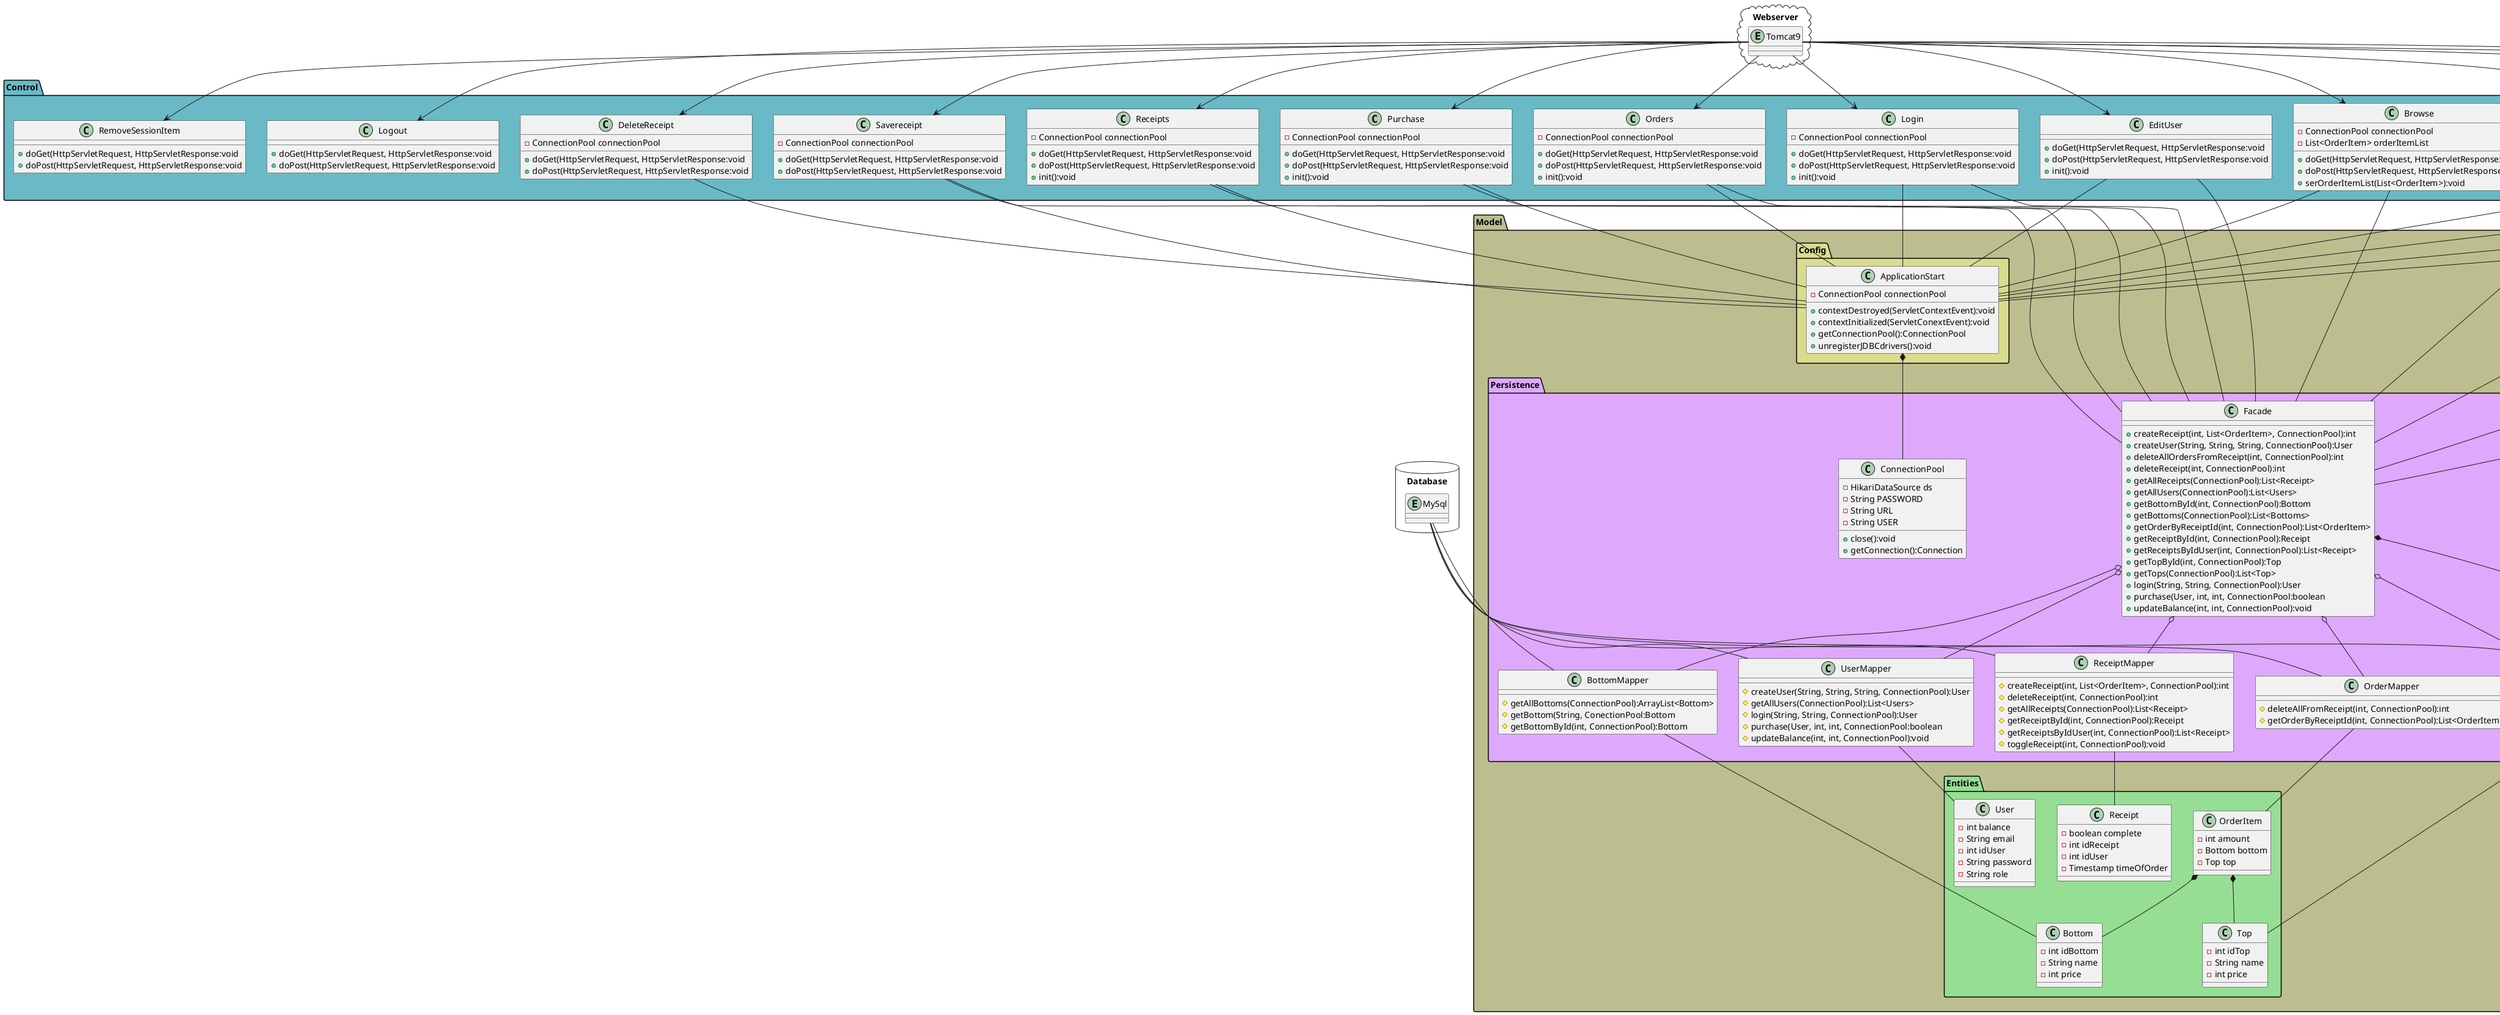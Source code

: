 @startuml
'https://plantumautonumber

package "Control" #69bac6
{
     class Additem
     {
        +doGet(HttpServletRequest, HttpServletResponse:void
        +doPost(HttpServletRequest, HttpServletResponse:void
        - ConnectionPool connectionPool
     }
      class AdminPanel
      {
        +doGet(HttpServletRequest, HttpServletResponse:void
        +doPost(HttpServletRequest, HttpServletResponse:void
        +init():void
        - ConnectionPool connectionPool
      }
      class Browse
      {
        +doGet(HttpServletRequest, HttpServletResponse:void
        +doPost(HttpServletRequest, HttpServletResponse:void
        +serOrderItemList(List<OrderItem>):void
         - ConnectionPool connectionPool
         - List<OrderItem> orderItemList
      }
      class DeleteReceipt
      {
        +doGet(HttpServletRequest, HttpServletResponse:void
        +doPost(HttpServletRequest, HttpServletResponse:void
        - ConnectionPool connectionPool
      }

      class EditUser
      {
        +doGet(HttpServletRequest, HttpServletResponse:void
        +doPost(HttpServletRequest, HttpServletResponse:void
        +init():void

      }
      class Login
      {
        +doGet(HttpServletRequest, HttpServletResponse:void
        +doPost(HttpServletRequest, HttpServletResponse:void
        +init():void
        - ConnectionPool connectionPool
      }
      class Logout
      {
        +doGet(HttpServletRequest, HttpServletResponse:void
        +doPost(HttpServletRequest, HttpServletResponse:void
      }
      class Orders
      {
        +doGet(HttpServletRequest, HttpServletResponse:void
        +doPost(HttpServletRequest, HttpServletResponse:void
        +init():void
        - ConnectionPool connectionPool
      }
      class Purchase
      {
        +doGet(HttpServletRequest, HttpServletResponse:void
        +doPost(HttpServletRequest, HttpServletResponse:void
        +init():void
        - ConnectionPool connectionPool
      }
      class Receipts
      {
        +doGet(HttpServletRequest, HttpServletResponse:void
        +doPost(HttpServletRequest, HttpServletResponse:void
        +init():void
        - ConnectionPool connectionPool
      }
      class RemoveSessionItem
      {
        +doGet(HttpServletRequest, HttpServletResponse:void
        +doPost(HttpServletRequest, HttpServletResponse:void
      }
      class Savereceipt
      {
        +doGet(HttpServletRequest, HttpServletResponse:void
        +doPost(HttpServletRequest, HttpServletResponse:void
        - ConnectionPool connectionPool
      }
      class SignUp
      {
        +doGet(HttpServletRequest, HttpServletResponse:void
        +doPost(HttpServletRequest, HttpServletResponse:void
        + init():void
        - ConnectionPool connectionPool
      }
      class Userpage
      {
        +doGet(HttpServletRequest, HttpServletResponse:void
        +doPost(HttpServletRequest, HttpServletResponse:void
        - ConnectionPool connectionPool
      }
}
package "Model" #bdbe8f
{
    package "Entities" #96de93
    {
       class Bottom
       {
         - int idBottom
         - String name
         - int price
       }
       class OrderItem
       {
         - int amount
         - Bottom bottom
         - Top top
       }
       class Receipt
       {
         - boolean complete
         - int idReceipt
         - int idUser
         - Timestamp timeOfOrder
       }
       class Top
       {
         - int idTop
         - String name
         - int price
       }
       class User
       {
         - int balance
         - String email
         - int idUser
         - String password
         - String role
       }
    }

    package "Config" #dadc8d
    {
        class ApplicationStart
        {
            + contextDestroyed(ServletContextEvent):void
            + contextInitialized(ServletConextEvent):void
            + getConnectionPool():ConnectionPool
            + unregisterJDBCdrivers():void
            - ConnectionPool connectionPool

        }
    }

    package "Exceptions" #683636
    {
        Exception DatabaseException
    }

     package "Persistence" #dea9fc
    {
        class BottomMapper
        {
            # getAllBottoms(ConnectionPool):ArrayList<Bottom>
            # getBottom(String, ConectionPool:Bottom
            # getBottomById(int, ConnectionPool):Bottom
        }
        class ConnectionPool
        {
            + close():void
            + getConnection():Connection
            - HikariDataSource ds
            - String PASSWORD
            - String URL
            - String USER
        }
        class Facade
        {
            + createReceipt(int, List<OrderItem>, ConnectionPool):int
            + createUser(String, String, String, ConnectionPool):User
            + deleteAllOrdersFromReceipt(int, ConnectionPool):int
            + deleteReceipt(int, ConnectionPool):int
            + getAllReceipts(ConnectionPool):List<Receipt>
            + getAllUsers(ConnectionPool):List<Users>
            + getBottomById(int, ConnectionPool):Bottom
            + getBottoms(ConnectionPool):List<Bottoms>
            + getOrderByReceiptId(int, ConnectionPool):List<OrderItem>
            + getReceiptById(int, ConnectionPool):Receipt
            + getReceiptsByIdUser(int, ConnectionPool):List<Receipt>
            + getTopById(int, ConnectionPool):Top
            + getTops(ConnectionPool):List<Top>
            + login(String, String, ConnectionPool):User
            + purchase(User, int, int, ConnectionPool:boolean
            + updateBalance(int, int, ConnectionPool):void
        }
        class OrderMapper
        {
            # deleteAllFromReceipt(int, ConnectionPool):int
            # getOrderByReceiptId(int, ConnectionPool):List<OrderItem>
        }
        class ReceiptMapper
        {
            # createReceipt(int, List<OrderItem>, ConnectionPool):int
            # deleteReceipt(int, ConnectionPool):int
            # getAllReceipts(ConnectionPool):List<Receipt>
            # getReceiptById(int, ConnectionPool):Receipt
            # getReceiptsByIdUser(int, ConnectionPool):List<Receipt>
            # toggleReceipt(int, ConnectionPool):void
        }
        class TopMapper
        {
            # createTop(String, it, ConnectionPool):Top
            # getAllTops(ConnectionPool):List<Top>
            # getTop(String, ConnectionPool):Top
            # getTopById(int, ConnectionPool):Top
        }
        class UserMapper
        {
            # createUser(String, String, String, ConnectionPool):User
            # getAllUsers(ConnectionPool):List<Users>
            # login(String, String, ConnectionPool):User
            # purchase(User, int, int, ConnectionPool:boolean
            # updateBalance(int, int, ConnectionPool):void
        }
    }
}

package Database <<Database>>
{
   entity MySql
}

package Webserver <<Cloud>>
{
  entity Tomcat9
}

   ApplicationStart *-- ConnectionPool
   EditUser -- ApplicationStart
   Login -- ApplicationStart
   Additem -- ApplicationStart
   AdminPanel -- ApplicationStart
   Browse -- ApplicationStart
   Orders -- ApplicationStart
   DeleteReceipt -- ApplicationStart
   Purchase -- ApplicationStart
   Receipts -- ApplicationStart
   Savereceipt -- ApplicationStart
   SignUp -- ApplicationStart
   Userpage -- ApplicationStart

   Facade o-- BottomMapper
   Facade o-- OrderMapper
   Facade o-- ReceiptMapper
   Facade o-- TopMapper
   Facade o-- UserMapper

   Facade -up- Additem
   Facade -up- AdminPanel
   Facade -up- Browse
   Facade -up- EditUser
   Facade -up- Login
   Facade -up- Orders
   Facade -up- Purchase
   Facade -up- Receipts
   Facade -up- Savereceipt
   Facade -up- SignUp
   Facade -up- Userpage

   Facade *-- DatabaseException

   OrderItem *-- Top
   OrderItem *-- Bottom

   BottomMapper -- Bottom
   TopMapper -- Top
   OrderMapper -- OrderItem
   UserMapper -- User
   ReceiptMapper -- Receipt

   MySql -- BottomMapper
   MySql -- OrderMapper
   MySql -- ReceiptMapper
   MySql -- TopMapper
   MySql -- UserMapper

   Tomcat9 --> Additem
   Tomcat9 --> AdminPanel
   Tomcat9 --> Browse
   Tomcat9 --> DeleteReceipt
   Tomcat9 --> EditUser
   Tomcat9 --> Login
   Tomcat9 --> Logout
   Tomcat9 --> Orders
   Tomcat9 --> Purchase
   Tomcat9 --> Receipts
   Tomcat9 --> RemoveSessionItem
   Tomcat9 --> Savereceipt
   Tomcat9 --> SignUp
   Tomcat9 --> Userpage


@enduml